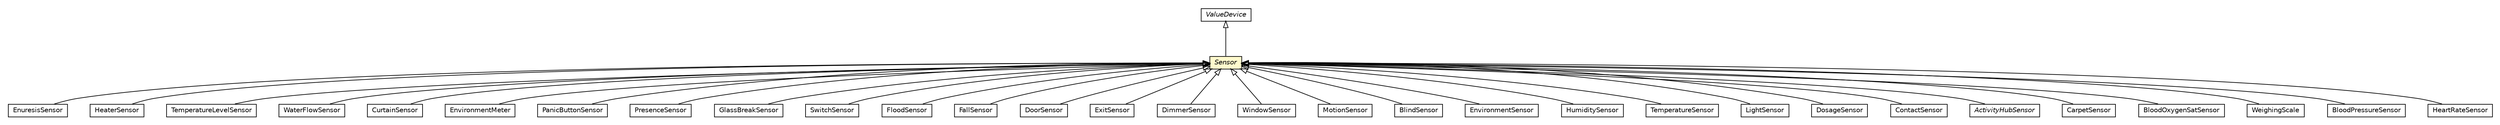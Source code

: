 #!/usr/local/bin/dot
#
# Class diagram 
# Generated by UMLGraph version R5_6-24-gf6e263 (http://www.umlgraph.org/)
#

digraph G {
	edge [fontname="Helvetica",fontsize=10,labelfontname="Helvetica",labelfontsize=10];
	node [fontname="Helvetica",fontsize=10,shape=plaintext];
	nodesep=0.25;
	ranksep=0.5;
	// org.universAAL.ontology.device.ValueDevice
	c7335313 [label=<<table title="org.universAAL.ontology.device.ValueDevice" border="0" cellborder="1" cellspacing="0" cellpadding="2" port="p" href="./ValueDevice.html">
		<tr><td><table border="0" cellspacing="0" cellpadding="1">
<tr><td align="center" balign="center"><font face="Helvetica-Oblique"> ValueDevice </font></td></tr>
		</table></td></tr>
		</table>>, URL="./ValueDevice.html", fontname="Helvetica", fontcolor="black", fontsize=10.0];
	// org.universAAL.ontology.device.EnuresisSensor
	c7335315 [label=<<table title="org.universAAL.ontology.device.EnuresisSensor" border="0" cellborder="1" cellspacing="0" cellpadding="2" port="p" href="./EnuresisSensor.html">
		<tr><td><table border="0" cellspacing="0" cellpadding="1">
<tr><td align="center" balign="center"> EnuresisSensor </td></tr>
		</table></td></tr>
		</table>>, URL="./EnuresisSensor.html", fontname="Helvetica", fontcolor="black", fontsize=10.0];
	// org.universAAL.ontology.device.HeaterSensor
	c7335316 [label=<<table title="org.universAAL.ontology.device.HeaterSensor" border="0" cellborder="1" cellspacing="0" cellpadding="2" port="p" href="./HeaterSensor.html">
		<tr><td><table border="0" cellspacing="0" cellpadding="1">
<tr><td align="center" balign="center"> HeaterSensor </td></tr>
		</table></td></tr>
		</table>>, URL="./HeaterSensor.html", fontname="Helvetica", fontcolor="black", fontsize=10.0];
	// org.universAAL.ontology.device.TemperatureLevelSensor
	c7335321 [label=<<table title="org.universAAL.ontology.device.TemperatureLevelSensor" border="0" cellborder="1" cellspacing="0" cellpadding="2" port="p" href="./TemperatureLevelSensor.html">
		<tr><td><table border="0" cellspacing="0" cellpadding="1">
<tr><td align="center" balign="center"> TemperatureLevelSensor </td></tr>
		</table></td></tr>
		</table>>, URL="./TemperatureLevelSensor.html", fontname="Helvetica", fontcolor="black", fontsize=10.0];
	// org.universAAL.ontology.device.WaterFlowSensor
	c7335323 [label=<<table title="org.universAAL.ontology.device.WaterFlowSensor" border="0" cellborder="1" cellspacing="0" cellpadding="2" port="p" href="./WaterFlowSensor.html">
		<tr><td><table border="0" cellspacing="0" cellpadding="1">
<tr><td align="center" balign="center"> WaterFlowSensor </td></tr>
		</table></td></tr>
		</table>>, URL="./WaterFlowSensor.html", fontname="Helvetica", fontcolor="black", fontsize=10.0];
	// org.universAAL.ontology.device.CurtainSensor
	c7335324 [label=<<table title="org.universAAL.ontology.device.CurtainSensor" border="0" cellborder="1" cellspacing="0" cellpadding="2" port="p" href="./CurtainSensor.html">
		<tr><td><table border="0" cellspacing="0" cellpadding="1">
<tr><td align="center" balign="center"> CurtainSensor </td></tr>
		</table></td></tr>
		</table>>, URL="./CurtainSensor.html", fontname="Helvetica", fontcolor="black", fontsize=10.0];
	// org.universAAL.ontology.device.EnvironmentMeter
	c7335326 [label=<<table title="org.universAAL.ontology.device.EnvironmentMeter" border="0" cellborder="1" cellspacing="0" cellpadding="2" port="p" href="./EnvironmentMeter.html">
		<tr><td><table border="0" cellspacing="0" cellpadding="1">
<tr><td align="center" balign="center"> EnvironmentMeter </td></tr>
		</table></td></tr>
		</table>>, URL="./EnvironmentMeter.html", fontname="Helvetica", fontcolor="black", fontsize=10.0];
	// org.universAAL.ontology.device.PanicButtonSensor
	c7335329 [label=<<table title="org.universAAL.ontology.device.PanicButtonSensor" border="0" cellborder="1" cellspacing="0" cellpadding="2" port="p" href="./PanicButtonSensor.html">
		<tr><td><table border="0" cellspacing="0" cellpadding="1">
<tr><td align="center" balign="center"> PanicButtonSensor </td></tr>
		</table></td></tr>
		</table>>, URL="./PanicButtonSensor.html", fontname="Helvetica", fontcolor="black", fontsize=10.0];
	// org.universAAL.ontology.device.PresenceSensor
	c7335334 [label=<<table title="org.universAAL.ontology.device.PresenceSensor" border="0" cellborder="1" cellspacing="0" cellpadding="2" port="p" href="./PresenceSensor.html">
		<tr><td><table border="0" cellspacing="0" cellpadding="1">
<tr><td align="center" balign="center"> PresenceSensor </td></tr>
		</table></td></tr>
		</table>>, URL="./PresenceSensor.html", fontname="Helvetica", fontcolor="black", fontsize=10.0];
	// org.universAAL.ontology.device.GlassBreakSensor
	c7335337 [label=<<table title="org.universAAL.ontology.device.GlassBreakSensor" border="0" cellborder="1" cellspacing="0" cellpadding="2" port="p" href="./GlassBreakSensor.html">
		<tr><td><table border="0" cellspacing="0" cellpadding="1">
<tr><td align="center" balign="center"> GlassBreakSensor </td></tr>
		</table></td></tr>
		</table>>, URL="./GlassBreakSensor.html", fontname="Helvetica", fontcolor="black", fontsize=10.0];
	// org.universAAL.ontology.device.SwitchSensor
	c7335339 [label=<<table title="org.universAAL.ontology.device.SwitchSensor" border="0" cellborder="1" cellspacing="0" cellpadding="2" port="p" href="./SwitchSensor.html">
		<tr><td><table border="0" cellspacing="0" cellpadding="1">
<tr><td align="center" balign="center"> SwitchSensor </td></tr>
		</table></td></tr>
		</table>>, URL="./SwitchSensor.html", fontname="Helvetica", fontcolor="black", fontsize=10.0];
	// org.universAAL.ontology.device.FloodSensor
	c7335345 [label=<<table title="org.universAAL.ontology.device.FloodSensor" border="0" cellborder="1" cellspacing="0" cellpadding="2" port="p" href="./FloodSensor.html">
		<tr><td><table border="0" cellspacing="0" cellpadding="1">
<tr><td align="center" balign="center"> FloodSensor </td></tr>
		</table></td></tr>
		</table>>, URL="./FloodSensor.html", fontname="Helvetica", fontcolor="black", fontsize=10.0];
	// org.universAAL.ontology.device.FallSensor
	c7335347 [label=<<table title="org.universAAL.ontology.device.FallSensor" border="0" cellborder="1" cellspacing="0" cellpadding="2" port="p" href="./FallSensor.html">
		<tr><td><table border="0" cellspacing="0" cellpadding="1">
<tr><td align="center" balign="center"> FallSensor </td></tr>
		</table></td></tr>
		</table>>, URL="./FallSensor.html", fontname="Helvetica", fontcolor="black", fontsize=10.0];
	// org.universAAL.ontology.device.DoorSensor
	c7335350 [label=<<table title="org.universAAL.ontology.device.DoorSensor" border="0" cellborder="1" cellspacing="0" cellpadding="2" port="p" href="./DoorSensor.html">
		<tr><td><table border="0" cellspacing="0" cellpadding="1">
<tr><td align="center" balign="center"> DoorSensor </td></tr>
		</table></td></tr>
		</table>>, URL="./DoorSensor.html", fontname="Helvetica", fontcolor="black", fontsize=10.0];
	// org.universAAL.ontology.device.ExitSensor
	c7335351 [label=<<table title="org.universAAL.ontology.device.ExitSensor" border="0" cellborder="1" cellspacing="0" cellpadding="2" port="p" href="./ExitSensor.html">
		<tr><td><table border="0" cellspacing="0" cellpadding="1">
<tr><td align="center" balign="center"> ExitSensor </td></tr>
		</table></td></tr>
		</table>>, URL="./ExitSensor.html", fontname="Helvetica", fontcolor="black", fontsize=10.0];
	// org.universAAL.ontology.device.DimmerSensor
	c7335353 [label=<<table title="org.universAAL.ontology.device.DimmerSensor" border="0" cellborder="1" cellspacing="0" cellpadding="2" port="p" href="./DimmerSensor.html">
		<tr><td><table border="0" cellspacing="0" cellpadding="1">
<tr><td align="center" balign="center"> DimmerSensor </td></tr>
		</table></td></tr>
		</table>>, URL="./DimmerSensor.html", fontname="Helvetica", fontcolor="black", fontsize=10.0];
	// org.universAAL.ontology.device.WindowSensor
	c7335355 [label=<<table title="org.universAAL.ontology.device.WindowSensor" border="0" cellborder="1" cellspacing="0" cellpadding="2" port="p" href="./WindowSensor.html">
		<tr><td><table border="0" cellspacing="0" cellpadding="1">
<tr><td align="center" balign="center"> WindowSensor </td></tr>
		</table></td></tr>
		</table>>, URL="./WindowSensor.html", fontname="Helvetica", fontcolor="black", fontsize=10.0];
	// org.universAAL.ontology.device.Sensor
	c7335358 [label=<<table title="org.universAAL.ontology.device.Sensor" border="0" cellborder="1" cellspacing="0" cellpadding="2" port="p" bgcolor="lemonChiffon" href="./Sensor.html">
		<tr><td><table border="0" cellspacing="0" cellpadding="1">
<tr><td align="center" balign="center"><font face="Helvetica-Oblique"> Sensor </font></td></tr>
		</table></td></tr>
		</table>>, URL="./Sensor.html", fontname="Helvetica", fontcolor="black", fontsize=10.0];
	// org.universAAL.ontology.device.MotionSensor
	c7335359 [label=<<table title="org.universAAL.ontology.device.MotionSensor" border="0" cellborder="1" cellspacing="0" cellpadding="2" port="p" href="./MotionSensor.html">
		<tr><td><table border="0" cellspacing="0" cellpadding="1">
<tr><td align="center" balign="center"> MotionSensor </td></tr>
		</table></td></tr>
		</table>>, URL="./MotionSensor.html", fontname="Helvetica", fontcolor="black", fontsize=10.0];
	// org.universAAL.ontology.device.BlindSensor
	c7335361 [label=<<table title="org.universAAL.ontology.device.BlindSensor" border="0" cellborder="1" cellspacing="0" cellpadding="2" port="p" href="./BlindSensor.html">
		<tr><td><table border="0" cellspacing="0" cellpadding="1">
<tr><td align="center" balign="center"> BlindSensor </td></tr>
		</table></td></tr>
		</table>>, URL="./BlindSensor.html", fontname="Helvetica", fontcolor="black", fontsize=10.0];
	// org.universAAL.ontology.device.EnvironmentSensor
	c7335362 [label=<<table title="org.universAAL.ontology.device.EnvironmentSensor" border="0" cellborder="1" cellspacing="0" cellpadding="2" port="p" href="./EnvironmentSensor.html">
		<tr><td><table border="0" cellspacing="0" cellpadding="1">
<tr><td align="center" balign="center"> EnvironmentSensor </td></tr>
		</table></td></tr>
		</table>>, URL="./EnvironmentSensor.html", fontname="Helvetica", fontcolor="black", fontsize=10.0];
	// org.universAAL.ontology.device.HumiditySensor
	c7335363 [label=<<table title="org.universAAL.ontology.device.HumiditySensor" border="0" cellborder="1" cellspacing="0" cellpadding="2" port="p" href="./HumiditySensor.html">
		<tr><td><table border="0" cellspacing="0" cellpadding="1">
<tr><td align="center" balign="center"> HumiditySensor </td></tr>
		</table></td></tr>
		</table>>, URL="./HumiditySensor.html", fontname="Helvetica", fontcolor="black", fontsize=10.0];
	// org.universAAL.ontology.device.TemperatureSensor
	c7335364 [label=<<table title="org.universAAL.ontology.device.TemperatureSensor" border="0" cellborder="1" cellspacing="0" cellpadding="2" port="p" href="./TemperatureSensor.html">
		<tr><td><table border="0" cellspacing="0" cellpadding="1">
<tr><td align="center" balign="center"> TemperatureSensor </td></tr>
		</table></td></tr>
		</table>>, URL="./TemperatureSensor.html", fontname="Helvetica", fontcolor="black", fontsize=10.0];
	// org.universAAL.ontology.device.LightSensor
	c7335365 [label=<<table title="org.universAAL.ontology.device.LightSensor" border="0" cellborder="1" cellspacing="0" cellpadding="2" port="p" href="./LightSensor.html">
		<tr><td><table border="0" cellspacing="0" cellpadding="1">
<tr><td align="center" balign="center"> LightSensor </td></tr>
		</table></td></tr>
		</table>>, URL="./LightSensor.html", fontname="Helvetica", fontcolor="black", fontsize=10.0];
	// org.universAAL.ontology.device.DosageSensor
	c7335373 [label=<<table title="org.universAAL.ontology.device.DosageSensor" border="0" cellborder="1" cellspacing="0" cellpadding="2" port="p" href="./DosageSensor.html">
		<tr><td><table border="0" cellspacing="0" cellpadding="1">
<tr><td align="center" balign="center"> DosageSensor </td></tr>
		</table></td></tr>
		</table>>, URL="./DosageSensor.html", fontname="Helvetica", fontcolor="black", fontsize=10.0];
	// org.universAAL.ontology.device.ContactSensor
	c7335374 [label=<<table title="org.universAAL.ontology.device.ContactSensor" border="0" cellborder="1" cellspacing="0" cellpadding="2" port="p" href="./ContactSensor.html">
		<tr><td><table border="0" cellspacing="0" cellpadding="1">
<tr><td align="center" balign="center"> ContactSensor </td></tr>
		</table></td></tr>
		</table>>, URL="./ContactSensor.html", fontname="Helvetica", fontcolor="black", fontsize=10.0];
	// org.universAAL.ontology.activityhub.ActivityHubSensor
	c7335434 [label=<<table title="org.universAAL.ontology.activityhub.ActivityHubSensor" border="0" cellborder="1" cellspacing="0" cellpadding="2" port="p" href="../activityhub/ActivityHubSensor.html">
		<tr><td><table border="0" cellspacing="0" cellpadding="1">
<tr><td align="center" balign="center"><font face="Helvetica-Oblique"> ActivityHubSensor </font></td></tr>
		</table></td></tr>
		</table>>, URL="../activityhub/ActivityHubSensor.html", fontname="Helvetica", fontcolor="black", fontsize=10.0];
	// org.universAAL.ontology.device.home.CarpetSensor
	c7335492 [label=<<table title="org.universAAL.ontology.device.home.CarpetSensor" border="0" cellborder="1" cellspacing="0" cellpadding="2" port="p" href="./home/CarpetSensor.html">
		<tr><td><table border="0" cellspacing="0" cellpadding="1">
<tr><td align="center" balign="center"> CarpetSensor </td></tr>
		</table></td></tr>
		</table>>, URL="./home/CarpetSensor.html", fontname="Helvetica", fontcolor="black", fontsize=10.0];
	// org.universAAL.ontology.personalhealthdevice.BloodOxygenSatSensor
	c7335638 [label=<<table title="org.universAAL.ontology.personalhealthdevice.BloodOxygenSatSensor" border="0" cellborder="1" cellspacing="0" cellpadding="2" port="p" href="../personalhealthdevice/BloodOxygenSatSensor.html">
		<tr><td><table border="0" cellspacing="0" cellpadding="1">
<tr><td align="center" balign="center"> BloodOxygenSatSensor </td></tr>
		</table></td></tr>
		</table>>, URL="../personalhealthdevice/BloodOxygenSatSensor.html", fontname="Helvetica", fontcolor="black", fontsize=10.0];
	// org.universAAL.ontology.personalhealthdevice.WeighingScale
	c7335639 [label=<<table title="org.universAAL.ontology.personalhealthdevice.WeighingScale" border="0" cellborder="1" cellspacing="0" cellpadding="2" port="p" href="../personalhealthdevice/WeighingScale.html">
		<tr><td><table border="0" cellspacing="0" cellpadding="1">
<tr><td align="center" balign="center"> WeighingScale </td></tr>
		</table></td></tr>
		</table>>, URL="../personalhealthdevice/WeighingScale.html", fontname="Helvetica", fontcolor="black", fontsize=10.0];
	// org.universAAL.ontology.personalhealthdevice.BloodPressureSensor
	c7335640 [label=<<table title="org.universAAL.ontology.personalhealthdevice.BloodPressureSensor" border="0" cellborder="1" cellspacing="0" cellpadding="2" port="p" href="../personalhealthdevice/BloodPressureSensor.html">
		<tr><td><table border="0" cellspacing="0" cellpadding="1">
<tr><td align="center" balign="center"> BloodPressureSensor </td></tr>
		</table></td></tr>
		</table>>, URL="../personalhealthdevice/BloodPressureSensor.html", fontname="Helvetica", fontcolor="black", fontsize=10.0];
	// org.universAAL.ontology.personalhealthdevice.HeartRateSensor
	c7335641 [label=<<table title="org.universAAL.ontology.personalhealthdevice.HeartRateSensor" border="0" cellborder="1" cellspacing="0" cellpadding="2" port="p" href="../personalhealthdevice/HeartRateSensor.html">
		<tr><td><table border="0" cellspacing="0" cellpadding="1">
<tr><td align="center" balign="center"> HeartRateSensor </td></tr>
		</table></td></tr>
		</table>>, URL="../personalhealthdevice/HeartRateSensor.html", fontname="Helvetica", fontcolor="black", fontsize=10.0];
	//org.universAAL.ontology.device.EnuresisSensor extends org.universAAL.ontology.device.Sensor
	c7335358:p -> c7335315:p [dir=back,arrowtail=empty];
	//org.universAAL.ontology.device.HeaterSensor extends org.universAAL.ontology.device.Sensor
	c7335358:p -> c7335316:p [dir=back,arrowtail=empty];
	//org.universAAL.ontology.device.TemperatureLevelSensor extends org.universAAL.ontology.device.Sensor
	c7335358:p -> c7335321:p [dir=back,arrowtail=empty];
	//org.universAAL.ontology.device.WaterFlowSensor extends org.universAAL.ontology.device.Sensor
	c7335358:p -> c7335323:p [dir=back,arrowtail=empty];
	//org.universAAL.ontology.device.CurtainSensor extends org.universAAL.ontology.device.Sensor
	c7335358:p -> c7335324:p [dir=back,arrowtail=empty];
	//org.universAAL.ontology.device.EnvironmentMeter extends org.universAAL.ontology.device.Sensor
	c7335358:p -> c7335326:p [dir=back,arrowtail=empty];
	//org.universAAL.ontology.device.PanicButtonSensor extends org.universAAL.ontology.device.Sensor
	c7335358:p -> c7335329:p [dir=back,arrowtail=empty];
	//org.universAAL.ontology.device.PresenceSensor extends org.universAAL.ontology.device.Sensor
	c7335358:p -> c7335334:p [dir=back,arrowtail=empty];
	//org.universAAL.ontology.device.GlassBreakSensor extends org.universAAL.ontology.device.Sensor
	c7335358:p -> c7335337:p [dir=back,arrowtail=empty];
	//org.universAAL.ontology.device.SwitchSensor extends org.universAAL.ontology.device.Sensor
	c7335358:p -> c7335339:p [dir=back,arrowtail=empty];
	//org.universAAL.ontology.device.FloodSensor extends org.universAAL.ontology.device.Sensor
	c7335358:p -> c7335345:p [dir=back,arrowtail=empty];
	//org.universAAL.ontology.device.FallSensor extends org.universAAL.ontology.device.Sensor
	c7335358:p -> c7335347:p [dir=back,arrowtail=empty];
	//org.universAAL.ontology.device.DoorSensor extends org.universAAL.ontology.device.Sensor
	c7335358:p -> c7335350:p [dir=back,arrowtail=empty];
	//org.universAAL.ontology.device.ExitSensor extends org.universAAL.ontology.device.Sensor
	c7335358:p -> c7335351:p [dir=back,arrowtail=empty];
	//org.universAAL.ontology.device.DimmerSensor extends org.universAAL.ontology.device.Sensor
	c7335358:p -> c7335353:p [dir=back,arrowtail=empty];
	//org.universAAL.ontology.device.WindowSensor extends org.universAAL.ontology.device.Sensor
	c7335358:p -> c7335355:p [dir=back,arrowtail=empty];
	//org.universAAL.ontology.device.Sensor extends org.universAAL.ontology.device.ValueDevice
	c7335313:p -> c7335358:p [dir=back,arrowtail=empty];
	//org.universAAL.ontology.device.MotionSensor extends org.universAAL.ontology.device.Sensor
	c7335358:p -> c7335359:p [dir=back,arrowtail=empty];
	//org.universAAL.ontology.device.BlindSensor extends org.universAAL.ontology.device.Sensor
	c7335358:p -> c7335361:p [dir=back,arrowtail=empty];
	//org.universAAL.ontology.device.EnvironmentSensor extends org.universAAL.ontology.device.Sensor
	c7335358:p -> c7335362:p [dir=back,arrowtail=empty];
	//org.universAAL.ontology.device.HumiditySensor extends org.universAAL.ontology.device.Sensor
	c7335358:p -> c7335363:p [dir=back,arrowtail=empty];
	//org.universAAL.ontology.device.TemperatureSensor extends org.universAAL.ontology.device.Sensor
	c7335358:p -> c7335364:p [dir=back,arrowtail=empty];
	//org.universAAL.ontology.device.LightSensor extends org.universAAL.ontology.device.Sensor
	c7335358:p -> c7335365:p [dir=back,arrowtail=empty];
	//org.universAAL.ontology.device.DosageSensor extends org.universAAL.ontology.device.Sensor
	c7335358:p -> c7335373:p [dir=back,arrowtail=empty];
	//org.universAAL.ontology.device.ContactSensor extends org.universAAL.ontology.device.Sensor
	c7335358:p -> c7335374:p [dir=back,arrowtail=empty];
	//org.universAAL.ontology.activityhub.ActivityHubSensor extends org.universAAL.ontology.device.Sensor
	c7335358:p -> c7335434:p [dir=back,arrowtail=empty];
	//org.universAAL.ontology.device.home.CarpetSensor extends org.universAAL.ontology.device.Sensor
	c7335358:p -> c7335492:p [dir=back,arrowtail=empty];
	//org.universAAL.ontology.personalhealthdevice.BloodOxygenSatSensor extends org.universAAL.ontology.device.Sensor
	c7335358:p -> c7335638:p [dir=back,arrowtail=empty];
	//org.universAAL.ontology.personalhealthdevice.WeighingScale extends org.universAAL.ontology.device.Sensor
	c7335358:p -> c7335639:p [dir=back,arrowtail=empty];
	//org.universAAL.ontology.personalhealthdevice.BloodPressureSensor extends org.universAAL.ontology.device.Sensor
	c7335358:p -> c7335640:p [dir=back,arrowtail=empty];
	//org.universAAL.ontology.personalhealthdevice.HeartRateSensor extends org.universAAL.ontology.device.Sensor
	c7335358:p -> c7335641:p [dir=back,arrowtail=empty];
}

